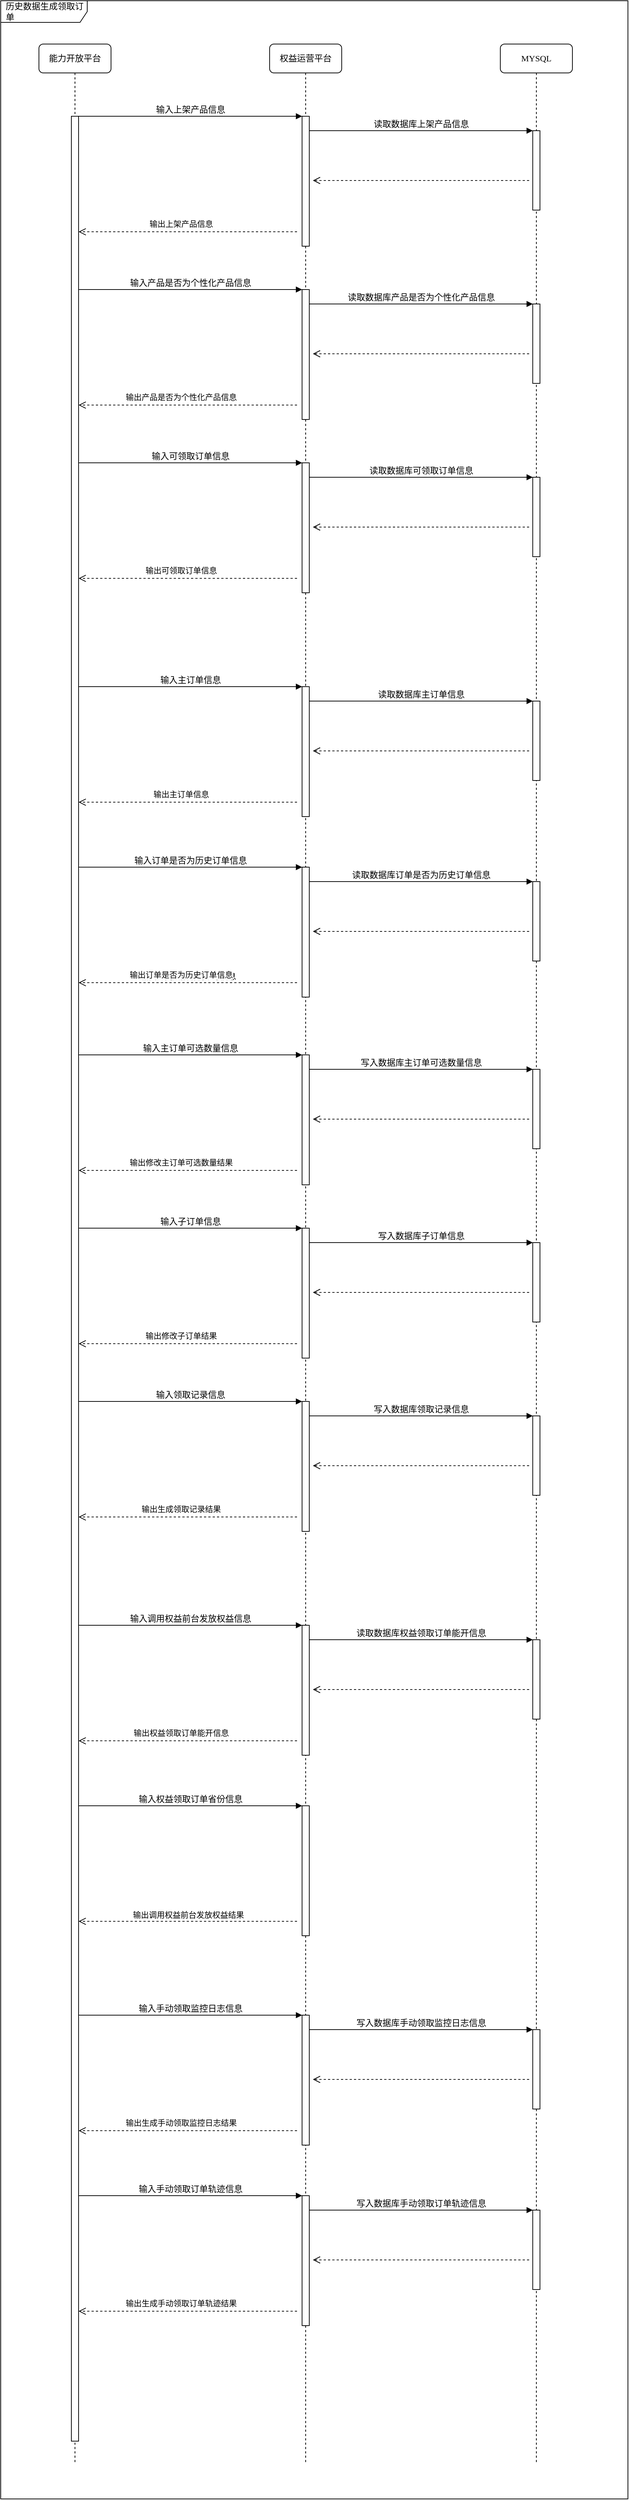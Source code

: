 <mxfile version="14.4.7" type="github">
  <diagram name="历史数据生成领取订单" id="13e1069c-82ec-6db2-03f1-153e76fe0fe0">
    <mxGraphModel dx="1182" dy="582" grid="1" gridSize="10" guides="1" tooltips="1" connect="1" arrows="1" fold="1" page="1" pageScale="1" pageWidth="1100" pageHeight="850" background="#ffffff" math="0" shadow="0">
      <root>
        <mxCell id="0" />
        <mxCell id="1" parent="0" />
        <mxCell id="MZ5Lg_tPls2-0rmpcVJo-115" value="历史数据生成领取订单" style="shape=umlFrame;whiteSpace=wrap;html=1;width=120;height=30;boundedLbl=1;verticalAlign=middle;align=left;spacingLeft=5;" vertex="1" parent="1">
          <mxGeometry x="90" y="30" width="870" height="3460" as="geometry" />
        </mxCell>
        <mxCell id="MZ5Lg_tPls2-0rmpcVJo-116" value="权益运营平台" style="shape=umlLifeline;perimeter=lifelinePerimeter;whiteSpace=wrap;html=1;container=1;collapsible=0;recursiveResize=0;outlineConnect=0;rounded=1;shadow=0;comic=0;labelBackgroundColor=none;strokeWidth=1;fontFamily=Verdana;fontSize=12;align=center;" vertex="1" parent="1">
          <mxGeometry x="463" y="90" width="100" height="3350" as="geometry" />
        </mxCell>
        <mxCell id="MZ5Lg_tPls2-0rmpcVJo-117" value="" style="html=1;points=[];perimeter=orthogonalPerimeter;rounded=0;shadow=0;comic=0;labelBackgroundColor=none;strokeWidth=1;fontFamily=Verdana;fontSize=12;align=center;" vertex="1" parent="MZ5Lg_tPls2-0rmpcVJo-116">
          <mxGeometry x="45" y="100" width="10" height="180" as="geometry" />
        </mxCell>
        <mxCell id="MZ5Lg_tPls2-0rmpcVJo-118" value="MYSQL" style="shape=umlLifeline;perimeter=lifelinePerimeter;whiteSpace=wrap;html=1;container=1;collapsible=0;recursiveResize=0;outlineConnect=0;rounded=1;shadow=0;comic=0;labelBackgroundColor=none;strokeWidth=1;fontFamily=Verdana;fontSize=12;align=center;" vertex="1" parent="1">
          <mxGeometry x="783" y="90" width="100" height="3350" as="geometry" />
        </mxCell>
        <mxCell id="MZ5Lg_tPls2-0rmpcVJo-119" value="" style="html=1;points=[];perimeter=orthogonalPerimeter;rounded=0;shadow=0;comic=0;labelBackgroundColor=none;strokeWidth=1;fontFamily=Verdana;fontSize=12;align=center;" vertex="1" parent="MZ5Lg_tPls2-0rmpcVJo-118">
          <mxGeometry x="45" y="120" width="10" height="110" as="geometry" />
        </mxCell>
        <mxCell id="MZ5Lg_tPls2-0rmpcVJo-120" value="能力开放平台" style="shape=umlLifeline;perimeter=lifelinePerimeter;whiteSpace=wrap;html=1;container=1;collapsible=0;recursiveResize=0;outlineConnect=0;rounded=1;shadow=0;comic=0;labelBackgroundColor=none;strokeWidth=1;fontFamily=Verdana;fontSize=12;align=center;" vertex="1" parent="1">
          <mxGeometry x="143" y="90" width="100" height="3350" as="geometry" />
        </mxCell>
        <mxCell id="MZ5Lg_tPls2-0rmpcVJo-121" value="" style="html=1;points=[];perimeter=orthogonalPerimeter;rounded=0;shadow=0;comic=0;labelBackgroundColor=none;strokeWidth=1;fontFamily=Verdana;fontSize=12;align=center;" vertex="1" parent="MZ5Lg_tPls2-0rmpcVJo-120">
          <mxGeometry x="45" y="100" width="10" height="3220" as="geometry" />
        </mxCell>
        <mxCell id="MZ5Lg_tPls2-0rmpcVJo-122" value="输入上架产品信息" style="html=1;verticalAlign=bottom;endArrow=block;entryX=0;entryY=0;labelBackgroundColor=none;fontFamily=Verdana;fontSize=12;edgeStyle=elbowEdgeStyle;elbow=vertical;" edge="1" parent="1" source="MZ5Lg_tPls2-0rmpcVJo-121" target="MZ5Lg_tPls2-0rmpcVJo-117">
          <mxGeometry relative="1" as="geometry">
            <mxPoint x="443" y="200" as="sourcePoint" />
          </mxGeometry>
        </mxCell>
        <mxCell id="MZ5Lg_tPls2-0rmpcVJo-123" value="读取数据库上架产品信息" style="html=1;verticalAlign=bottom;endArrow=block;entryX=0;entryY=0;labelBackgroundColor=none;fontFamily=Verdana;fontSize=12;edgeStyle=elbowEdgeStyle;elbow=vertical;" edge="1" parent="1" source="MZ5Lg_tPls2-0rmpcVJo-117" target="MZ5Lg_tPls2-0rmpcVJo-119">
          <mxGeometry relative="1" as="geometry">
            <mxPoint x="593" y="210" as="sourcePoint" />
          </mxGeometry>
        </mxCell>
        <mxCell id="MZ5Lg_tPls2-0rmpcVJo-124" value="" style="html=1;verticalAlign=bottom;endArrow=open;dashed=1;endSize=8;" edge="1" parent="1">
          <mxGeometry relative="1" as="geometry">
            <mxPoint x="823" y="279" as="sourcePoint" />
            <mxPoint x="523" y="279" as="targetPoint" />
          </mxGeometry>
        </mxCell>
        <mxCell id="MZ5Lg_tPls2-0rmpcVJo-125" value="" style="html=1;verticalAlign=bottom;endArrow=open;dashed=1;endSize=8;entryX=1.2;entryY=0.387;entryDx=0;entryDy=0;entryPerimeter=0;" edge="1" parent="1">
          <mxGeometry relative="1" as="geometry">
            <mxPoint x="501" y="350" as="sourcePoint" />
            <mxPoint x="198" y="350.01" as="targetPoint" />
          </mxGeometry>
        </mxCell>
        <mxCell id="MZ5Lg_tPls2-0rmpcVJo-126" value="输出上架产品信息" style="edgeLabel;html=1;align=center;verticalAlign=middle;resizable=0;points=[];" vertex="1" connectable="0" parent="MZ5Lg_tPls2-0rmpcVJo-125">
          <mxGeometry x="0.102" y="-1" relative="1" as="geometry">
            <mxPoint x="6" y="-10.01" as="offset" />
          </mxGeometry>
        </mxCell>
        <mxCell id="MZ5Lg_tPls2-0rmpcVJo-127" value="" style="html=1;points=[];perimeter=orthogonalPerimeter;rounded=0;shadow=0;comic=0;labelBackgroundColor=none;strokeWidth=1;fontFamily=Verdana;fontSize=12;align=center;" vertex="1" parent="1">
          <mxGeometry x="508" y="430" width="10" height="180" as="geometry" />
        </mxCell>
        <mxCell id="MZ5Lg_tPls2-0rmpcVJo-128" value="" style="html=1;points=[];perimeter=orthogonalPerimeter;rounded=0;shadow=0;comic=0;labelBackgroundColor=none;strokeWidth=1;fontFamily=Verdana;fontSize=12;align=center;" vertex="1" parent="1">
          <mxGeometry x="828" y="450" width="10" height="110" as="geometry" />
        </mxCell>
        <mxCell id="MZ5Lg_tPls2-0rmpcVJo-129" value="输入产品是否为个性化产品信息" style="html=1;verticalAlign=bottom;endArrow=block;entryX=0;entryY=0;labelBackgroundColor=none;fontFamily=Verdana;fontSize=12;edgeStyle=elbowEdgeStyle;elbow=vertical;" edge="1" parent="1" target="MZ5Lg_tPls2-0rmpcVJo-127">
          <mxGeometry relative="1" as="geometry">
            <mxPoint x="198" y="430" as="sourcePoint" />
          </mxGeometry>
        </mxCell>
        <mxCell id="MZ5Lg_tPls2-0rmpcVJo-130" value="读取数据库产品是否为个性化产品信息" style="html=1;verticalAlign=bottom;endArrow=block;entryX=0;entryY=0;labelBackgroundColor=none;fontFamily=Verdana;fontSize=12;edgeStyle=elbowEdgeStyle;elbow=vertical;" edge="1" parent="1" source="MZ5Lg_tPls2-0rmpcVJo-127" target="MZ5Lg_tPls2-0rmpcVJo-128">
          <mxGeometry relative="1" as="geometry">
            <mxPoint x="593" y="450" as="sourcePoint" />
          </mxGeometry>
        </mxCell>
        <mxCell id="MZ5Lg_tPls2-0rmpcVJo-131" value="" style="html=1;verticalAlign=bottom;endArrow=open;dashed=1;endSize=8;" edge="1" parent="1">
          <mxGeometry relative="1" as="geometry">
            <mxPoint x="823" y="519" as="sourcePoint" />
            <mxPoint x="523" y="519" as="targetPoint" />
          </mxGeometry>
        </mxCell>
        <mxCell id="MZ5Lg_tPls2-0rmpcVJo-132" value="" style="html=1;verticalAlign=bottom;endArrow=open;dashed=1;endSize=8;entryX=1.2;entryY=0.387;entryDx=0;entryDy=0;entryPerimeter=0;" edge="1" parent="1">
          <mxGeometry relative="1" as="geometry">
            <mxPoint x="501" y="590" as="sourcePoint" />
            <mxPoint x="198" y="590.01" as="targetPoint" />
          </mxGeometry>
        </mxCell>
        <mxCell id="MZ5Lg_tPls2-0rmpcVJo-133" value="输出产品是否为个性化产品信息" style="edgeLabel;html=1;align=center;verticalAlign=middle;resizable=0;points=[];" vertex="1" connectable="0" parent="MZ5Lg_tPls2-0rmpcVJo-132">
          <mxGeometry x="0.102" y="-1" relative="1" as="geometry">
            <mxPoint x="6" y="-10.01" as="offset" />
          </mxGeometry>
        </mxCell>
        <mxCell id="MZ5Lg_tPls2-0rmpcVJo-134" value="" style="html=1;points=[];perimeter=orthogonalPerimeter;rounded=0;shadow=0;comic=0;labelBackgroundColor=none;strokeWidth=1;fontFamily=Verdana;fontSize=12;align=center;" vertex="1" parent="1">
          <mxGeometry x="508" y="670" width="10" height="180" as="geometry" />
        </mxCell>
        <mxCell id="MZ5Lg_tPls2-0rmpcVJo-135" value="" style="html=1;points=[];perimeter=orthogonalPerimeter;rounded=0;shadow=0;comic=0;labelBackgroundColor=none;strokeWidth=1;fontFamily=Verdana;fontSize=12;align=center;" vertex="1" parent="1">
          <mxGeometry x="828" y="690" width="10" height="110" as="geometry" />
        </mxCell>
        <mxCell id="MZ5Lg_tPls2-0rmpcVJo-136" value="输入可领取订单信息" style="html=1;verticalAlign=bottom;endArrow=block;entryX=0;entryY=0;labelBackgroundColor=none;fontFamily=Verdana;fontSize=12;edgeStyle=elbowEdgeStyle;elbow=vertical;" edge="1" parent="1" target="MZ5Lg_tPls2-0rmpcVJo-134">
          <mxGeometry relative="1" as="geometry">
            <mxPoint x="198" y="670" as="sourcePoint" />
          </mxGeometry>
        </mxCell>
        <mxCell id="MZ5Lg_tPls2-0rmpcVJo-137" value="读取数据库可领取订单信息" style="html=1;verticalAlign=bottom;endArrow=block;entryX=0;entryY=0;labelBackgroundColor=none;fontFamily=Verdana;fontSize=12;edgeStyle=elbowEdgeStyle;elbow=vertical;" edge="1" parent="1" source="MZ5Lg_tPls2-0rmpcVJo-134" target="MZ5Lg_tPls2-0rmpcVJo-135">
          <mxGeometry relative="1" as="geometry">
            <mxPoint x="593" y="690" as="sourcePoint" />
          </mxGeometry>
        </mxCell>
        <mxCell id="MZ5Lg_tPls2-0rmpcVJo-138" value="" style="html=1;verticalAlign=bottom;endArrow=open;dashed=1;endSize=8;" edge="1" parent="1">
          <mxGeometry relative="1" as="geometry">
            <mxPoint x="823" y="759.0" as="sourcePoint" />
            <mxPoint x="523" y="759.0" as="targetPoint" />
          </mxGeometry>
        </mxCell>
        <mxCell id="MZ5Lg_tPls2-0rmpcVJo-139" value="" style="html=1;verticalAlign=bottom;endArrow=open;dashed=1;endSize=8;entryX=1.2;entryY=0.387;entryDx=0;entryDy=0;entryPerimeter=0;" edge="1" parent="1">
          <mxGeometry relative="1" as="geometry">
            <mxPoint x="501" y="830" as="sourcePoint" />
            <mxPoint x="198" y="830.01" as="targetPoint" />
          </mxGeometry>
        </mxCell>
        <mxCell id="MZ5Lg_tPls2-0rmpcVJo-140" value="输出可领取订单信息" style="edgeLabel;html=1;align=center;verticalAlign=middle;resizable=0;points=[];" vertex="1" connectable="0" parent="MZ5Lg_tPls2-0rmpcVJo-139">
          <mxGeometry x="0.102" y="-1" relative="1" as="geometry">
            <mxPoint x="6" y="-10.01" as="offset" />
          </mxGeometry>
        </mxCell>
        <mxCell id="MZ5Lg_tPls2-0rmpcVJo-141" value="" style="html=1;points=[];perimeter=orthogonalPerimeter;rounded=0;shadow=0;comic=0;labelBackgroundColor=none;strokeWidth=1;fontFamily=Verdana;fontSize=12;align=center;" vertex="1" parent="1">
          <mxGeometry x="508" y="980" width="10" height="180" as="geometry" />
        </mxCell>
        <mxCell id="MZ5Lg_tPls2-0rmpcVJo-142" value="" style="html=1;points=[];perimeter=orthogonalPerimeter;rounded=0;shadow=0;comic=0;labelBackgroundColor=none;strokeWidth=1;fontFamily=Verdana;fontSize=12;align=center;" vertex="1" parent="1">
          <mxGeometry x="828" y="1000" width="10" height="110" as="geometry" />
        </mxCell>
        <mxCell id="MZ5Lg_tPls2-0rmpcVJo-143" value="输入主订单信息" style="html=1;verticalAlign=bottom;endArrow=block;entryX=0;entryY=0;labelBackgroundColor=none;fontFamily=Verdana;fontSize=12;edgeStyle=elbowEdgeStyle;elbow=vertical;" edge="1" parent="1" target="MZ5Lg_tPls2-0rmpcVJo-141">
          <mxGeometry relative="1" as="geometry">
            <mxPoint x="198" y="980" as="sourcePoint" />
          </mxGeometry>
        </mxCell>
        <mxCell id="MZ5Lg_tPls2-0rmpcVJo-144" value="读取数据库主订单信息" style="html=1;verticalAlign=bottom;endArrow=block;entryX=0;entryY=0;labelBackgroundColor=none;fontFamily=Verdana;fontSize=12;edgeStyle=elbowEdgeStyle;elbow=vertical;" edge="1" parent="1" source="MZ5Lg_tPls2-0rmpcVJo-141" target="MZ5Lg_tPls2-0rmpcVJo-142">
          <mxGeometry relative="1" as="geometry">
            <mxPoint x="593" y="1000" as="sourcePoint" />
          </mxGeometry>
        </mxCell>
        <mxCell id="MZ5Lg_tPls2-0rmpcVJo-145" value="" style="html=1;verticalAlign=bottom;endArrow=open;dashed=1;endSize=8;" edge="1" parent="1">
          <mxGeometry relative="1" as="geometry">
            <mxPoint x="823" y="1069.0" as="sourcePoint" />
            <mxPoint x="523" y="1069.0" as="targetPoint" />
          </mxGeometry>
        </mxCell>
        <mxCell id="MZ5Lg_tPls2-0rmpcVJo-146" value="" style="html=1;verticalAlign=bottom;endArrow=open;dashed=1;endSize=8;entryX=1.2;entryY=0.387;entryDx=0;entryDy=0;entryPerimeter=0;" edge="1" parent="1">
          <mxGeometry relative="1" as="geometry">
            <mxPoint x="501" y="1140" as="sourcePoint" />
            <mxPoint x="198" y="1140.01" as="targetPoint" />
          </mxGeometry>
        </mxCell>
        <mxCell id="MZ5Lg_tPls2-0rmpcVJo-147" value="输出主订单信息" style="edgeLabel;html=1;align=center;verticalAlign=middle;resizable=0;points=[];" vertex="1" connectable="0" parent="MZ5Lg_tPls2-0rmpcVJo-146">
          <mxGeometry x="0.102" y="-1" relative="1" as="geometry">
            <mxPoint x="6" y="-10.01" as="offset" />
          </mxGeometry>
        </mxCell>
        <mxCell id="MZ5Lg_tPls2-0rmpcVJo-148" value="" style="html=1;points=[];perimeter=orthogonalPerimeter;rounded=0;shadow=0;comic=0;labelBackgroundColor=none;strokeWidth=1;fontFamily=Verdana;fontSize=12;align=center;" vertex="1" parent="1">
          <mxGeometry x="508" y="1230" width="10" height="180" as="geometry" />
        </mxCell>
        <mxCell id="MZ5Lg_tPls2-0rmpcVJo-149" value="" style="html=1;points=[];perimeter=orthogonalPerimeter;rounded=0;shadow=0;comic=0;labelBackgroundColor=none;strokeWidth=1;fontFamily=Verdana;fontSize=12;align=center;" vertex="1" parent="1">
          <mxGeometry x="828" y="1250" width="10" height="110" as="geometry" />
        </mxCell>
        <mxCell id="MZ5Lg_tPls2-0rmpcVJo-150" value="输入订单是否为历史订单信息" style="html=1;verticalAlign=bottom;endArrow=block;entryX=0;entryY=0;labelBackgroundColor=none;fontFamily=Verdana;fontSize=12;edgeStyle=elbowEdgeStyle;elbow=vertical;" edge="1" parent="1" target="MZ5Lg_tPls2-0rmpcVJo-148">
          <mxGeometry relative="1" as="geometry">
            <mxPoint x="198" y="1230" as="sourcePoint" />
          </mxGeometry>
        </mxCell>
        <mxCell id="MZ5Lg_tPls2-0rmpcVJo-151" value="读取数据库订单是否为历史订单信息" style="html=1;verticalAlign=bottom;endArrow=block;entryX=0;entryY=0;labelBackgroundColor=none;fontFamily=Verdana;fontSize=12;edgeStyle=elbowEdgeStyle;elbow=vertical;" edge="1" parent="1" source="MZ5Lg_tPls2-0rmpcVJo-148" target="MZ5Lg_tPls2-0rmpcVJo-149">
          <mxGeometry relative="1" as="geometry">
            <mxPoint x="593" y="1250" as="sourcePoint" />
          </mxGeometry>
        </mxCell>
        <mxCell id="MZ5Lg_tPls2-0rmpcVJo-152" value="" style="html=1;verticalAlign=bottom;endArrow=open;dashed=1;endSize=8;" edge="1" parent="1">
          <mxGeometry relative="1" as="geometry">
            <mxPoint x="823" y="1319" as="sourcePoint" />
            <mxPoint x="523" y="1319" as="targetPoint" />
          </mxGeometry>
        </mxCell>
        <mxCell id="MZ5Lg_tPls2-0rmpcVJo-153" value="输出历史数据清洗账号信息" style="html=1;verticalAlign=bottom;endArrow=open;dashed=1;endSize=8;entryX=1.2;entryY=0.387;entryDx=0;entryDy=0;entryPerimeter=0;" edge="1" parent="1">
          <mxGeometry relative="1" as="geometry">
            <mxPoint x="501" y="1390" as="sourcePoint" />
            <mxPoint x="198" y="1390.01" as="targetPoint" />
          </mxGeometry>
        </mxCell>
        <mxCell id="MZ5Lg_tPls2-0rmpcVJo-154" value="输出订单是否为历史订单信息" style="edgeLabel;html=1;align=center;verticalAlign=middle;resizable=0;points=[];" vertex="1" connectable="0" parent="MZ5Lg_tPls2-0rmpcVJo-153">
          <mxGeometry x="0.102" y="-1" relative="1" as="geometry">
            <mxPoint x="6" y="-10.01" as="offset" />
          </mxGeometry>
        </mxCell>
        <mxCell id="MZ5Lg_tPls2-0rmpcVJo-155" value="" style="html=1;points=[];perimeter=orthogonalPerimeter;rounded=0;shadow=0;comic=0;labelBackgroundColor=none;strokeWidth=1;fontFamily=Verdana;fontSize=12;align=center;" vertex="1" parent="1">
          <mxGeometry x="508" y="1490" width="10" height="180" as="geometry" />
        </mxCell>
        <mxCell id="MZ5Lg_tPls2-0rmpcVJo-156" value="" style="html=1;points=[];perimeter=orthogonalPerimeter;rounded=0;shadow=0;comic=0;labelBackgroundColor=none;strokeWidth=1;fontFamily=Verdana;fontSize=12;align=center;" vertex="1" parent="1">
          <mxGeometry x="828" y="1510" width="10" height="110" as="geometry" />
        </mxCell>
        <mxCell id="MZ5Lg_tPls2-0rmpcVJo-157" value="输入主订单可选数量信息" style="html=1;verticalAlign=bottom;endArrow=block;entryX=0;entryY=0;labelBackgroundColor=none;fontFamily=Verdana;fontSize=12;edgeStyle=elbowEdgeStyle;elbow=vertical;" edge="1" parent="1" target="MZ5Lg_tPls2-0rmpcVJo-155">
          <mxGeometry relative="1" as="geometry">
            <mxPoint x="198" y="1490" as="sourcePoint" />
          </mxGeometry>
        </mxCell>
        <mxCell id="MZ5Lg_tPls2-0rmpcVJo-158" value="写入数据库主订单可选数量信息" style="html=1;verticalAlign=bottom;endArrow=block;entryX=0;entryY=0;labelBackgroundColor=none;fontFamily=Verdana;fontSize=12;edgeStyle=elbowEdgeStyle;elbow=vertical;" edge="1" parent="1" source="MZ5Lg_tPls2-0rmpcVJo-155" target="MZ5Lg_tPls2-0rmpcVJo-156">
          <mxGeometry relative="1" as="geometry">
            <mxPoint x="593" y="1510" as="sourcePoint" />
          </mxGeometry>
        </mxCell>
        <mxCell id="MZ5Lg_tPls2-0rmpcVJo-159" value="" style="html=1;verticalAlign=bottom;endArrow=open;dashed=1;endSize=8;" edge="1" parent="1">
          <mxGeometry relative="1" as="geometry">
            <mxPoint x="823" y="1579" as="sourcePoint" />
            <mxPoint x="523" y="1579" as="targetPoint" />
          </mxGeometry>
        </mxCell>
        <mxCell id="MZ5Lg_tPls2-0rmpcVJo-160" value="" style="html=1;verticalAlign=bottom;endArrow=open;dashed=1;endSize=8;entryX=1.2;entryY=0.387;entryDx=0;entryDy=0;entryPerimeter=0;" edge="1" parent="1">
          <mxGeometry relative="1" as="geometry">
            <mxPoint x="501" y="1650" as="sourcePoint" />
            <mxPoint x="198" y="1650.01" as="targetPoint" />
          </mxGeometry>
        </mxCell>
        <mxCell id="MZ5Lg_tPls2-0rmpcVJo-161" value="输出修改主订单可选数量结果" style="edgeLabel;html=1;align=center;verticalAlign=middle;resizable=0;points=[];" vertex="1" connectable="0" parent="MZ5Lg_tPls2-0rmpcVJo-160">
          <mxGeometry x="0.102" y="-1" relative="1" as="geometry">
            <mxPoint x="6" y="-10.01" as="offset" />
          </mxGeometry>
        </mxCell>
        <mxCell id="MZ5Lg_tPls2-0rmpcVJo-162" value="" style="html=1;points=[];perimeter=orthogonalPerimeter;rounded=0;shadow=0;comic=0;labelBackgroundColor=none;strokeWidth=1;fontFamily=Verdana;fontSize=12;align=center;" vertex="1" parent="1">
          <mxGeometry x="508" y="1730" width="10" height="180" as="geometry" />
        </mxCell>
        <mxCell id="MZ5Lg_tPls2-0rmpcVJo-163" value="" style="html=1;points=[];perimeter=orthogonalPerimeter;rounded=0;shadow=0;comic=0;labelBackgroundColor=none;strokeWidth=1;fontFamily=Verdana;fontSize=12;align=center;" vertex="1" parent="1">
          <mxGeometry x="828" y="1750" width="10" height="110" as="geometry" />
        </mxCell>
        <mxCell id="MZ5Lg_tPls2-0rmpcVJo-164" value="输入子订单信息" style="html=1;verticalAlign=bottom;endArrow=block;entryX=0;entryY=0;labelBackgroundColor=none;fontFamily=Verdana;fontSize=12;edgeStyle=elbowEdgeStyle;elbow=vertical;" edge="1" parent="1" target="MZ5Lg_tPls2-0rmpcVJo-162">
          <mxGeometry relative="1" as="geometry">
            <mxPoint x="198" y="1730" as="sourcePoint" />
          </mxGeometry>
        </mxCell>
        <mxCell id="MZ5Lg_tPls2-0rmpcVJo-165" value="写入数据库子订单信息" style="html=1;verticalAlign=bottom;endArrow=block;entryX=0;entryY=0;labelBackgroundColor=none;fontFamily=Verdana;fontSize=12;edgeStyle=elbowEdgeStyle;elbow=vertical;" edge="1" parent="1" source="MZ5Lg_tPls2-0rmpcVJo-162" target="MZ5Lg_tPls2-0rmpcVJo-163">
          <mxGeometry relative="1" as="geometry">
            <mxPoint x="593" y="1750" as="sourcePoint" />
          </mxGeometry>
        </mxCell>
        <mxCell id="MZ5Lg_tPls2-0rmpcVJo-166" value="" style="html=1;verticalAlign=bottom;endArrow=open;dashed=1;endSize=8;" edge="1" parent="1">
          <mxGeometry relative="1" as="geometry">
            <mxPoint x="823" y="1819" as="sourcePoint" />
            <mxPoint x="523" y="1819" as="targetPoint" />
          </mxGeometry>
        </mxCell>
        <mxCell id="MZ5Lg_tPls2-0rmpcVJo-167" value="" style="html=1;verticalAlign=bottom;endArrow=open;dashed=1;endSize=8;entryX=1.2;entryY=0.387;entryDx=0;entryDy=0;entryPerimeter=0;" edge="1" parent="1">
          <mxGeometry relative="1" as="geometry">
            <mxPoint x="501" y="1890" as="sourcePoint" />
            <mxPoint x="198" y="1890.01" as="targetPoint" />
          </mxGeometry>
        </mxCell>
        <mxCell id="MZ5Lg_tPls2-0rmpcVJo-168" value="输出修改子订单结果" style="edgeLabel;html=1;align=center;verticalAlign=middle;resizable=0;points=[];" vertex="1" connectable="0" parent="MZ5Lg_tPls2-0rmpcVJo-167">
          <mxGeometry x="0.102" y="-1" relative="1" as="geometry">
            <mxPoint x="6" y="-10.01" as="offset" />
          </mxGeometry>
        </mxCell>
        <mxCell id="MZ5Lg_tPls2-0rmpcVJo-169" value="" style="html=1;points=[];perimeter=orthogonalPerimeter;rounded=0;shadow=0;comic=0;labelBackgroundColor=none;strokeWidth=1;fontFamily=Verdana;fontSize=12;align=center;" vertex="1" parent="1">
          <mxGeometry x="508" y="1970" width="10" height="180" as="geometry" />
        </mxCell>
        <mxCell id="MZ5Lg_tPls2-0rmpcVJo-170" value="" style="html=1;points=[];perimeter=orthogonalPerimeter;rounded=0;shadow=0;comic=0;labelBackgroundColor=none;strokeWidth=1;fontFamily=Verdana;fontSize=12;align=center;" vertex="1" parent="1">
          <mxGeometry x="828" y="1990" width="10" height="110" as="geometry" />
        </mxCell>
        <mxCell id="MZ5Lg_tPls2-0rmpcVJo-171" value="输入领取记录信息" style="html=1;verticalAlign=bottom;endArrow=block;entryX=0;entryY=0;labelBackgroundColor=none;fontFamily=Verdana;fontSize=12;edgeStyle=elbowEdgeStyle;elbow=vertical;" edge="1" parent="1" target="MZ5Lg_tPls2-0rmpcVJo-169">
          <mxGeometry relative="1" as="geometry">
            <mxPoint x="198" y="1970" as="sourcePoint" />
          </mxGeometry>
        </mxCell>
        <mxCell id="MZ5Lg_tPls2-0rmpcVJo-172" value="写入数据库领取记录信息" style="html=1;verticalAlign=bottom;endArrow=block;entryX=0;entryY=0;labelBackgroundColor=none;fontFamily=Verdana;fontSize=12;edgeStyle=elbowEdgeStyle;elbow=vertical;" edge="1" parent="1" source="MZ5Lg_tPls2-0rmpcVJo-169" target="MZ5Lg_tPls2-0rmpcVJo-170">
          <mxGeometry relative="1" as="geometry">
            <mxPoint x="593" y="1990" as="sourcePoint" />
          </mxGeometry>
        </mxCell>
        <mxCell id="MZ5Lg_tPls2-0rmpcVJo-173" value="" style="html=1;verticalAlign=bottom;endArrow=open;dashed=1;endSize=8;" edge="1" parent="1">
          <mxGeometry relative="1" as="geometry">
            <mxPoint x="823" y="2059" as="sourcePoint" />
            <mxPoint x="523" y="2059" as="targetPoint" />
          </mxGeometry>
        </mxCell>
        <mxCell id="MZ5Lg_tPls2-0rmpcVJo-174" value="" style="html=1;verticalAlign=bottom;endArrow=open;dashed=1;endSize=8;entryX=1.2;entryY=0.387;entryDx=0;entryDy=0;entryPerimeter=0;" edge="1" parent="1">
          <mxGeometry relative="1" as="geometry">
            <mxPoint x="501" y="2130" as="sourcePoint" />
            <mxPoint x="198" y="2130.01" as="targetPoint" />
          </mxGeometry>
        </mxCell>
        <mxCell id="MZ5Lg_tPls2-0rmpcVJo-175" value="输出生成领取记录结果" style="edgeLabel;html=1;align=center;verticalAlign=middle;resizable=0;points=[];" vertex="1" connectable="0" parent="MZ5Lg_tPls2-0rmpcVJo-174">
          <mxGeometry x="0.102" y="-1" relative="1" as="geometry">
            <mxPoint x="6" y="-10.01" as="offset" />
          </mxGeometry>
        </mxCell>
        <mxCell id="MZ5Lg_tPls2-0rmpcVJo-176" value="" style="html=1;points=[];perimeter=orthogonalPerimeter;rounded=0;shadow=0;comic=0;labelBackgroundColor=none;strokeWidth=1;fontFamily=Verdana;fontSize=12;align=center;" vertex="1" parent="1">
          <mxGeometry x="508" y="2280" width="10" height="180" as="geometry" />
        </mxCell>
        <mxCell id="MZ5Lg_tPls2-0rmpcVJo-177" value="" style="html=1;points=[];perimeter=orthogonalPerimeter;rounded=0;shadow=0;comic=0;labelBackgroundColor=none;strokeWidth=1;fontFamily=Verdana;fontSize=12;align=center;" vertex="1" parent="1">
          <mxGeometry x="828" y="2300" width="10" height="110" as="geometry" />
        </mxCell>
        <mxCell id="MZ5Lg_tPls2-0rmpcVJo-178" value="输入调用权益前台发放权益信息" style="html=1;verticalAlign=bottom;endArrow=block;entryX=0;entryY=0;labelBackgroundColor=none;fontFamily=Verdana;fontSize=12;edgeStyle=elbowEdgeStyle;elbow=vertical;" edge="1" parent="1" target="MZ5Lg_tPls2-0rmpcVJo-176">
          <mxGeometry relative="1" as="geometry">
            <mxPoint x="198" y="2280" as="sourcePoint" />
          </mxGeometry>
        </mxCell>
        <mxCell id="MZ5Lg_tPls2-0rmpcVJo-179" value="读取数据库权益领取订单能开信息" style="html=1;verticalAlign=bottom;endArrow=block;entryX=0;entryY=0;labelBackgroundColor=none;fontFamily=Verdana;fontSize=12;edgeStyle=elbowEdgeStyle;elbow=vertical;" edge="1" parent="1" source="MZ5Lg_tPls2-0rmpcVJo-176" target="MZ5Lg_tPls2-0rmpcVJo-177">
          <mxGeometry relative="1" as="geometry">
            <mxPoint x="593" y="2300" as="sourcePoint" />
          </mxGeometry>
        </mxCell>
        <mxCell id="MZ5Lg_tPls2-0rmpcVJo-180" value="" style="html=1;verticalAlign=bottom;endArrow=open;dashed=1;endSize=8;" edge="1" parent="1">
          <mxGeometry relative="1" as="geometry">
            <mxPoint x="823" y="2369" as="sourcePoint" />
            <mxPoint x="523" y="2369" as="targetPoint" />
          </mxGeometry>
        </mxCell>
        <mxCell id="MZ5Lg_tPls2-0rmpcVJo-181" value="" style="html=1;verticalAlign=bottom;endArrow=open;dashed=1;endSize=8;entryX=1.2;entryY=0.387;entryDx=0;entryDy=0;entryPerimeter=0;" edge="1" parent="1">
          <mxGeometry relative="1" as="geometry">
            <mxPoint x="501" y="2440" as="sourcePoint" />
            <mxPoint x="198" y="2440.01" as="targetPoint" />
          </mxGeometry>
        </mxCell>
        <mxCell id="MZ5Lg_tPls2-0rmpcVJo-182" value="输出权益领取订单能开信息" style="edgeLabel;html=1;align=center;verticalAlign=middle;resizable=0;points=[];" vertex="1" connectable="0" parent="MZ5Lg_tPls2-0rmpcVJo-181">
          <mxGeometry x="0.102" y="-1" relative="1" as="geometry">
            <mxPoint x="6" y="-10.01" as="offset" />
          </mxGeometry>
        </mxCell>
        <mxCell id="MZ5Lg_tPls2-0rmpcVJo-183" value="" style="html=1;points=[];perimeter=orthogonalPerimeter;rounded=0;shadow=0;comic=0;labelBackgroundColor=none;strokeWidth=1;fontFamily=Verdana;fontSize=12;align=center;" vertex="1" parent="1">
          <mxGeometry x="508" y="2530" width="10" height="180" as="geometry" />
        </mxCell>
        <mxCell id="MZ5Lg_tPls2-0rmpcVJo-185" value="输入权益领取订单省份信息" style="html=1;verticalAlign=bottom;endArrow=block;entryX=0;entryY=0;labelBackgroundColor=none;fontFamily=Verdana;fontSize=12;edgeStyle=elbowEdgeStyle;elbow=vertical;" edge="1" parent="1" target="MZ5Lg_tPls2-0rmpcVJo-183">
          <mxGeometry relative="1" as="geometry">
            <mxPoint x="198" y="2530" as="sourcePoint" />
          </mxGeometry>
        </mxCell>
        <mxCell id="MZ5Lg_tPls2-0rmpcVJo-188" value="输出调用权益前台发放权益结果" style="html=1;verticalAlign=bottom;endArrow=open;dashed=1;endSize=8;entryX=1.2;entryY=0.387;entryDx=0;entryDy=0;entryPerimeter=0;" edge="1" parent="1">
          <mxGeometry relative="1" as="geometry">
            <mxPoint x="501" y="2690" as="sourcePoint" />
            <mxPoint x="198" y="2690.01" as="targetPoint" />
          </mxGeometry>
        </mxCell>
        <mxCell id="MZ5Lg_tPls2-0rmpcVJo-210" value="" style="html=1;points=[];perimeter=orthogonalPerimeter;rounded=0;shadow=0;comic=0;labelBackgroundColor=none;strokeWidth=1;fontFamily=Verdana;fontSize=12;align=center;" vertex="1" parent="1">
          <mxGeometry x="508" y="2820" width="10" height="180" as="geometry" />
        </mxCell>
        <mxCell id="MZ5Lg_tPls2-0rmpcVJo-211" value="" style="html=1;points=[];perimeter=orthogonalPerimeter;rounded=0;shadow=0;comic=0;labelBackgroundColor=none;strokeWidth=1;fontFamily=Verdana;fontSize=12;align=center;" vertex="1" parent="1">
          <mxGeometry x="828" y="2840" width="10" height="110" as="geometry" />
        </mxCell>
        <mxCell id="MZ5Lg_tPls2-0rmpcVJo-212" value="输入手动领取监控日志信息" style="html=1;verticalAlign=bottom;endArrow=block;entryX=0;entryY=0;labelBackgroundColor=none;fontFamily=Verdana;fontSize=12;edgeStyle=elbowEdgeStyle;elbow=vertical;" edge="1" parent="1" target="MZ5Lg_tPls2-0rmpcVJo-210">
          <mxGeometry relative="1" as="geometry">
            <mxPoint x="198" y="2820" as="sourcePoint" />
          </mxGeometry>
        </mxCell>
        <mxCell id="MZ5Lg_tPls2-0rmpcVJo-213" value="写入数据库手动领取监控日志信息" style="html=1;verticalAlign=bottom;endArrow=block;entryX=0;entryY=0;labelBackgroundColor=none;fontFamily=Verdana;fontSize=12;edgeStyle=elbowEdgeStyle;elbow=vertical;" edge="1" parent="1" source="MZ5Lg_tPls2-0rmpcVJo-210" target="MZ5Lg_tPls2-0rmpcVJo-211">
          <mxGeometry relative="1" as="geometry">
            <mxPoint x="593" y="2840" as="sourcePoint" />
          </mxGeometry>
        </mxCell>
        <mxCell id="MZ5Lg_tPls2-0rmpcVJo-214" value="" style="html=1;verticalAlign=bottom;endArrow=open;dashed=1;endSize=8;" edge="1" parent="1">
          <mxGeometry relative="1" as="geometry">
            <mxPoint x="823" y="2909" as="sourcePoint" />
            <mxPoint x="523" y="2909" as="targetPoint" />
          </mxGeometry>
        </mxCell>
        <mxCell id="MZ5Lg_tPls2-0rmpcVJo-215" value="" style="html=1;verticalAlign=bottom;endArrow=open;dashed=1;endSize=8;entryX=1.2;entryY=0.387;entryDx=0;entryDy=0;entryPerimeter=0;" edge="1" parent="1">
          <mxGeometry relative="1" as="geometry">
            <mxPoint x="501" y="2980" as="sourcePoint" />
            <mxPoint x="198" y="2980.01" as="targetPoint" />
          </mxGeometry>
        </mxCell>
        <mxCell id="MZ5Lg_tPls2-0rmpcVJo-216" value="输出生成手动领取监控日志结果" style="edgeLabel;html=1;align=center;verticalAlign=middle;resizable=0;points=[];" vertex="1" connectable="0" parent="MZ5Lg_tPls2-0rmpcVJo-215">
          <mxGeometry x="0.102" y="-1" relative="1" as="geometry">
            <mxPoint x="6" y="-10.01" as="offset" />
          </mxGeometry>
        </mxCell>
        <mxCell id="MZ5Lg_tPls2-0rmpcVJo-218" value="" style="html=1;points=[];perimeter=orthogonalPerimeter;rounded=0;shadow=0;comic=0;labelBackgroundColor=none;strokeWidth=1;fontFamily=Verdana;fontSize=12;align=center;" vertex="1" parent="1">
          <mxGeometry x="508" y="3070" width="10" height="180" as="geometry" />
        </mxCell>
        <mxCell id="MZ5Lg_tPls2-0rmpcVJo-219" value="" style="html=1;points=[];perimeter=orthogonalPerimeter;rounded=0;shadow=0;comic=0;labelBackgroundColor=none;strokeWidth=1;fontFamily=Verdana;fontSize=12;align=center;" vertex="1" parent="1">
          <mxGeometry x="828" y="3090" width="10" height="110" as="geometry" />
        </mxCell>
        <mxCell id="MZ5Lg_tPls2-0rmpcVJo-220" value="输入手动领取订单轨迹信息" style="html=1;verticalAlign=bottom;endArrow=block;entryX=0;entryY=0;labelBackgroundColor=none;fontFamily=Verdana;fontSize=12;edgeStyle=elbowEdgeStyle;elbow=vertical;" edge="1" parent="1" target="MZ5Lg_tPls2-0rmpcVJo-218">
          <mxGeometry relative="1" as="geometry">
            <mxPoint x="198" y="3070" as="sourcePoint" />
          </mxGeometry>
        </mxCell>
        <mxCell id="MZ5Lg_tPls2-0rmpcVJo-221" value="写入数据库手动领取订单轨迹信息" style="html=1;verticalAlign=bottom;endArrow=block;entryX=0;entryY=0;labelBackgroundColor=none;fontFamily=Verdana;fontSize=12;edgeStyle=elbowEdgeStyle;elbow=vertical;" edge="1" parent="1" source="MZ5Lg_tPls2-0rmpcVJo-218" target="MZ5Lg_tPls2-0rmpcVJo-219">
          <mxGeometry relative="1" as="geometry">
            <mxPoint x="593" y="3090" as="sourcePoint" />
          </mxGeometry>
        </mxCell>
        <mxCell id="MZ5Lg_tPls2-0rmpcVJo-222" value="" style="html=1;verticalAlign=bottom;endArrow=open;dashed=1;endSize=8;" edge="1" parent="1">
          <mxGeometry relative="1" as="geometry">
            <mxPoint x="823" y="3159" as="sourcePoint" />
            <mxPoint x="523" y="3159" as="targetPoint" />
          </mxGeometry>
        </mxCell>
        <mxCell id="MZ5Lg_tPls2-0rmpcVJo-223" value="" style="html=1;verticalAlign=bottom;endArrow=open;dashed=1;endSize=8;entryX=1.2;entryY=0.387;entryDx=0;entryDy=0;entryPerimeter=0;" edge="1" parent="1">
          <mxGeometry relative="1" as="geometry">
            <mxPoint x="501" y="3230" as="sourcePoint" />
            <mxPoint x="198" y="3230.01" as="targetPoint" />
          </mxGeometry>
        </mxCell>
        <mxCell id="MZ5Lg_tPls2-0rmpcVJo-224" value="输出生成手动领取订单轨迹结果" style="edgeLabel;html=1;align=center;verticalAlign=middle;resizable=0;points=[];" vertex="1" connectable="0" parent="MZ5Lg_tPls2-0rmpcVJo-223">
          <mxGeometry x="0.102" y="-1" relative="1" as="geometry">
            <mxPoint x="6" y="-10.01" as="offset" />
          </mxGeometry>
        </mxCell>
      </root>
    </mxGraphModel>
  </diagram>
</mxfile>
